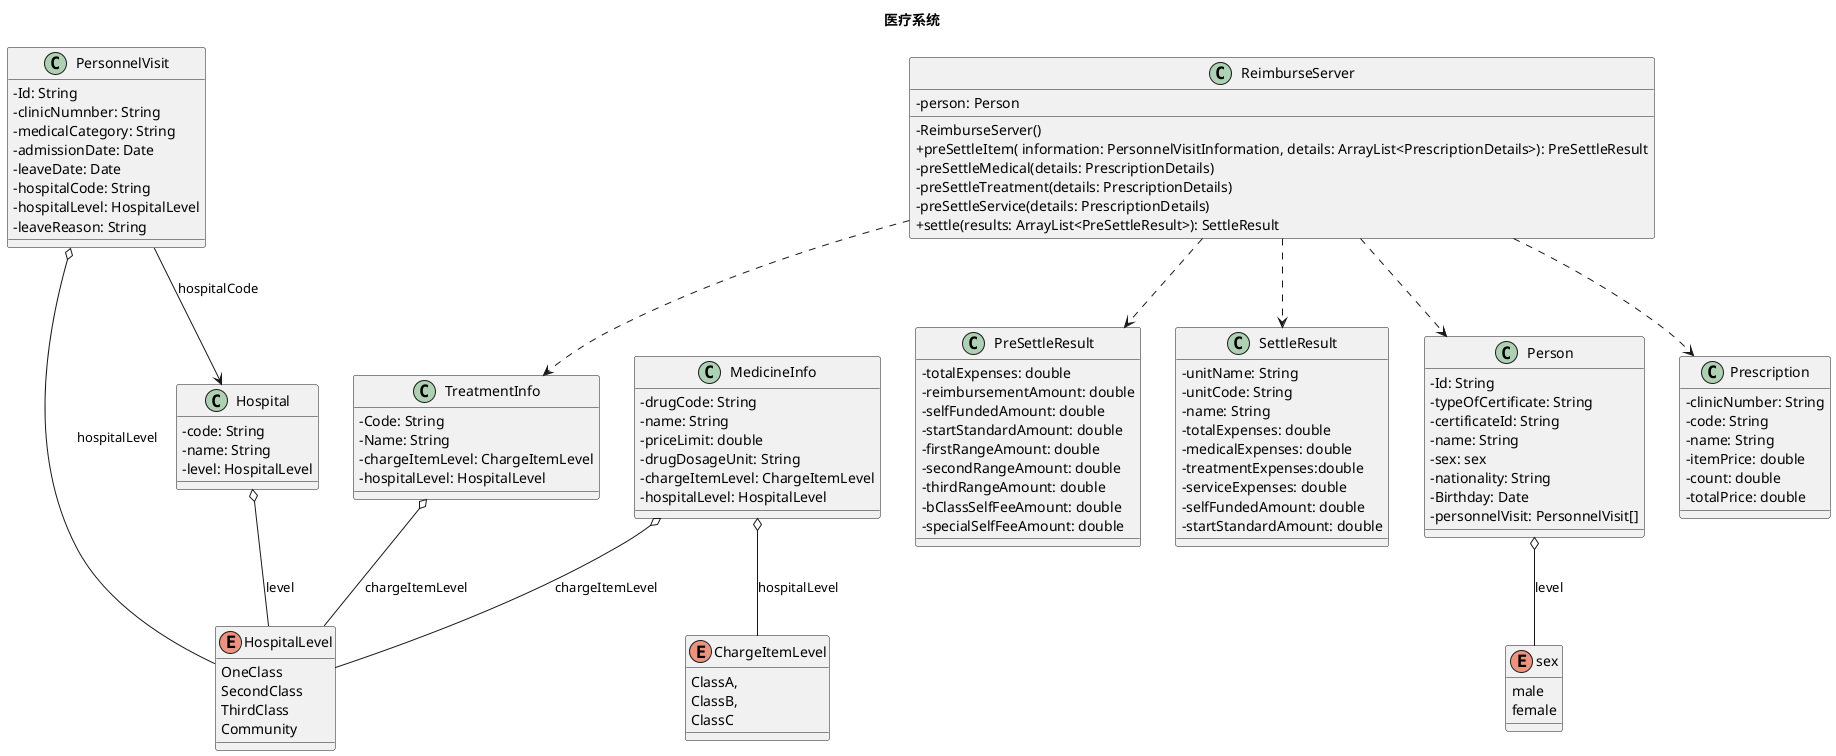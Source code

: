 @startuml

title 医疗系统
skinparam classAttributeIconSize 0

class Hospital {
- code: String
- name: String
- level: HospitalLevel
}

enum HospitalLevel {
    OneClass
    SecondClass
    ThirdClass
    Community
}

enum sex {
    male
    female
}

class Person {
- Id: String
- typeOfCertificate: String
- certificateId: String
- name: String
- sex: sex
- nationality: String
- Birthday: Date
- personnelVisit: PersonnelVisit[]
}

class PersonnelVisit{
- Id: String
- clinicNumnber: String
- medicalCategory: String
- admissionDate: Date
- leaveDate: Date
- hospitalCode: String
- hospitalLevel: HospitalLevel
- leaveReason: String
}

class MedicineInfo {
- drugCode: String
- name: String
- priceLimit: double
- drugDosageUnit: String
- chargeItemLevel: ChargeItemLevel
- hospitalLevel: HospitalLevel
}

enum ChargeItemLevel {
    ClassA,
    ClassB,
    ClassC
}

class Prescription{
- clinicNumber: String
- code: String
- name: String
- itemPrice: double
- count: double
- totalPrice: double
}

class ReimburseServer{
- person: Person
- ReimburseServer()
+ preSettleItem( information: PersonnelVisitInformation, details: ArrayList<PrescriptionDetails>): PreSettleResult
- preSettleMedical(details: PrescriptionDetails)
- preSettleTreatment(details: PrescriptionDetails)
- preSettleService(details: PrescriptionDetails)
+ settle(results: ArrayList<PreSettleResult>): SettleResult
}

class TreatmentInfo{
- Code: String
- Name: String
- chargeItemLevel: ChargeItemLevel
- hospitalLevel: HospitalLevel
}

class PreSettleResult{
- totalExpenses: double
- reimbursementAmount: double
- selfFundedAmount: double
- startStandardAmount: double
- firstRangeAmount: double
- secondRangeAmount: double
- thirdRangeAmount: double
- bClassSelfFeeAmount: double
- specialSelfFeeAmount: double
}

class SettleResult{
- unitName: String
- unitCode: String
- name: String
- totalExpenses: double
- medicalExpenses: double
- treatmentExpenses:double
- serviceExpenses: double
- selfFundedAmount: double
- startStandardAmount: double
}

ReimburseServer ..> PreSettleResult
ReimburseServer ..> SettleResult
ReimburseServer ..> Prescription
ReimburseServer ..> TreatmentInfo
ReimburseServer ..> Person
PersonnelVisit --> Hospital: hospitalCode
PersonnelVisit o-- HospitalLevel : hospitalLevel
Hospital o-- HospitalLevel : level
MedicineInfo o-- HospitalLevel : chargeItemLevel
MedicineInfo o-- ChargeItemLevel : hospitalLevel
Person o-- sex : level
TreatmentInfo o-- HospitalLevel : chargeItemLevel

@enduml